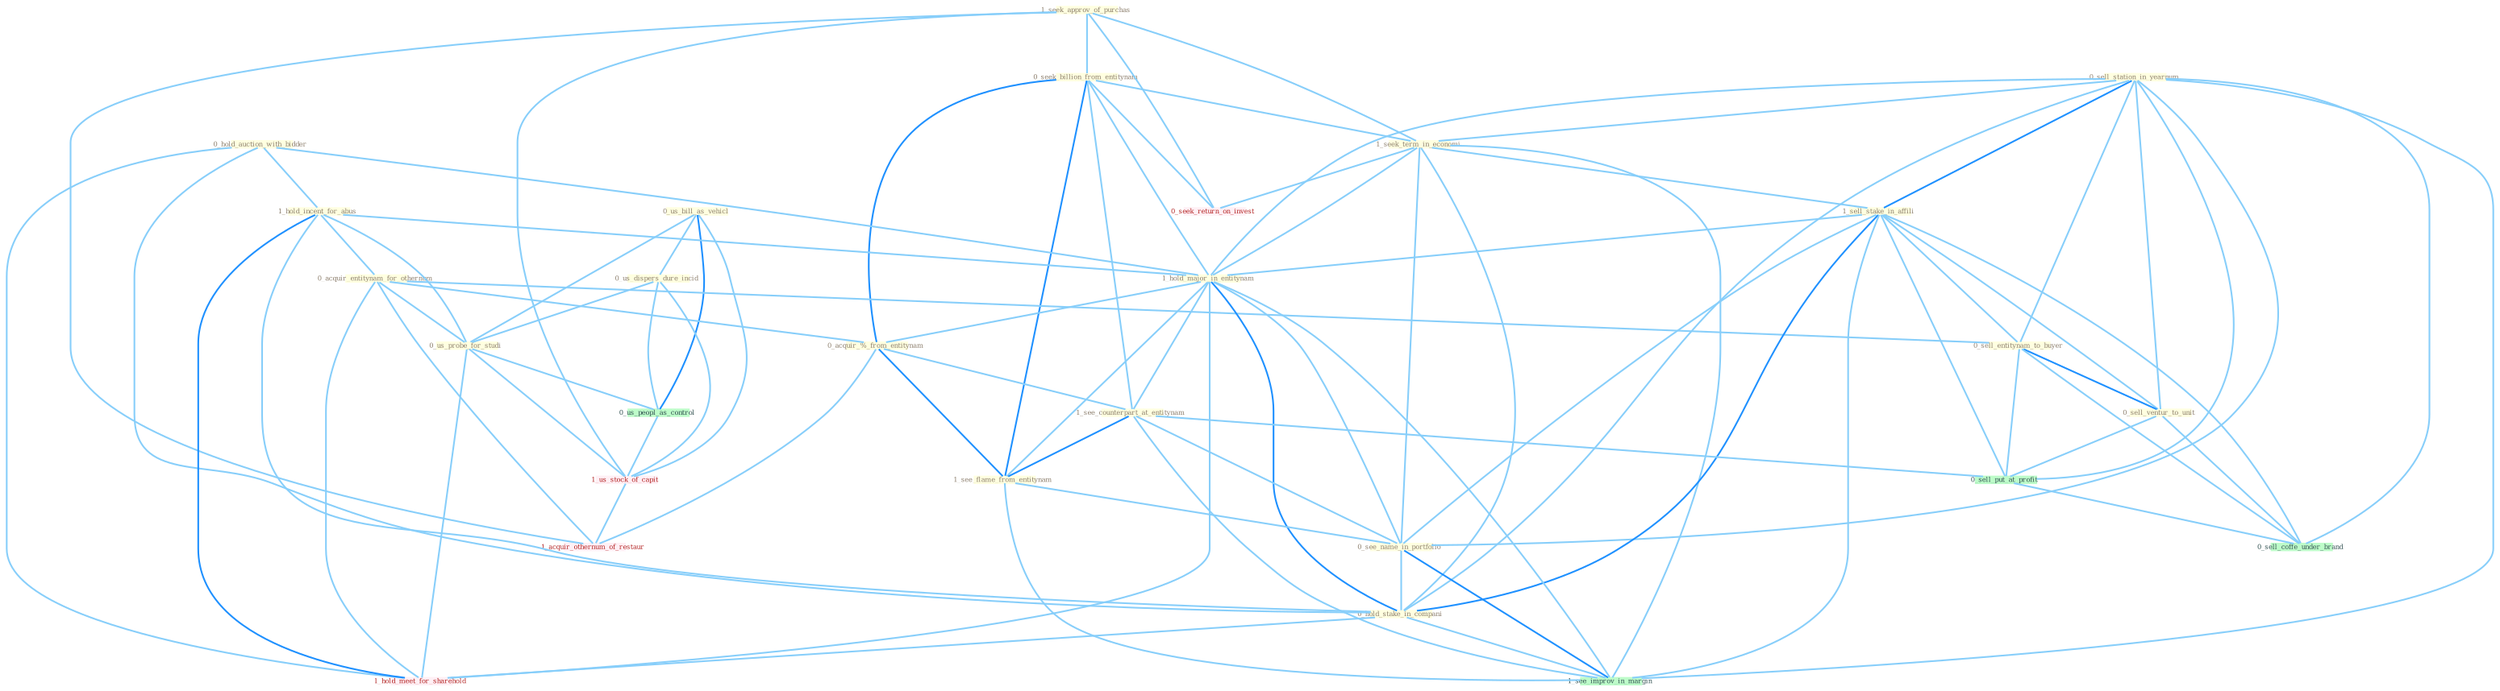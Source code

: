 Graph G{ 
    node
    [shape=polygon,style=filled,width=.5,height=.06,color="#BDFCC9",fixedsize=true,fontsize=4,
    fontcolor="#2f4f4f"];
    {node
    [color="#ffffe0", fontcolor="#8b7d6b"] "1_seek_approv_of_purchas " "0_us_bill_as_vehicl " "0_seek_billion_from_entitynam " "0_sell_station_in_yearnum " "0_hold_auction_with_bidder " "1_hold_incent_for_abus " "1_seek_term_in_economi " "0_acquir_entitynam_for_othernum " "0_us_dispers_dure_incid " "1_sell_stake_in_affili " "1_hold_major_in_entitynam " "0_acquir_%_from_entitynam " "0_us_probe_for_studi " "1_see_counterpart_at_entitynam " "1_see_flame_from_entitynam " "0_see_name_in_portfolio " "0_sell_entitynam_to_buyer " "0_sell_ventur_to_unit " "0_hold_stake_in_compani "}
{node [color="#fff0f5", fontcolor="#b22222"] "0_seek_return_on_invest " "1_us_stock_of_capit " "1_hold_meet_for_sharehold " "1_acquir_othernum_of_restaur "}
edge [color="#B0E2FF"];

	"1_seek_approv_of_purchas " -- "0_seek_billion_from_entitynam " [w="1", color="#87cefa" ];
	"1_seek_approv_of_purchas " -- "1_seek_term_in_economi " [w="1", color="#87cefa" ];
	"1_seek_approv_of_purchas " -- "0_seek_return_on_invest " [w="1", color="#87cefa" ];
	"1_seek_approv_of_purchas " -- "1_us_stock_of_capit " [w="1", color="#87cefa" ];
	"1_seek_approv_of_purchas " -- "1_acquir_othernum_of_restaur " [w="1", color="#87cefa" ];
	"0_us_bill_as_vehicl " -- "0_us_dispers_dure_incid " [w="1", color="#87cefa" ];
	"0_us_bill_as_vehicl " -- "0_us_probe_for_studi " [w="1", color="#87cefa" ];
	"0_us_bill_as_vehicl " -- "0_us_peopl_as_control " [w="2", color="#1e90ff" , len=0.8];
	"0_us_bill_as_vehicl " -- "1_us_stock_of_capit " [w="1", color="#87cefa" ];
	"0_seek_billion_from_entitynam " -- "1_seek_term_in_economi " [w="1", color="#87cefa" ];
	"0_seek_billion_from_entitynam " -- "1_hold_major_in_entitynam " [w="1", color="#87cefa" ];
	"0_seek_billion_from_entitynam " -- "0_acquir_%_from_entitynam " [w="2", color="#1e90ff" , len=0.8];
	"0_seek_billion_from_entitynam " -- "1_see_counterpart_at_entitynam " [w="1", color="#87cefa" ];
	"0_seek_billion_from_entitynam " -- "1_see_flame_from_entitynam " [w="2", color="#1e90ff" , len=0.8];
	"0_seek_billion_from_entitynam " -- "0_seek_return_on_invest " [w="1", color="#87cefa" ];
	"0_sell_station_in_yearnum " -- "1_seek_term_in_economi " [w="1", color="#87cefa" ];
	"0_sell_station_in_yearnum " -- "1_sell_stake_in_affili " [w="2", color="#1e90ff" , len=0.8];
	"0_sell_station_in_yearnum " -- "1_hold_major_in_entitynam " [w="1", color="#87cefa" ];
	"0_sell_station_in_yearnum " -- "0_see_name_in_portfolio " [w="1", color="#87cefa" ];
	"0_sell_station_in_yearnum " -- "0_sell_entitynam_to_buyer " [w="1", color="#87cefa" ];
	"0_sell_station_in_yearnum " -- "0_sell_ventur_to_unit " [w="1", color="#87cefa" ];
	"0_sell_station_in_yearnum " -- "0_hold_stake_in_compani " [w="1", color="#87cefa" ];
	"0_sell_station_in_yearnum " -- "0_sell_put_at_profit " [w="1", color="#87cefa" ];
	"0_sell_station_in_yearnum " -- "1_see_improv_in_margin " [w="1", color="#87cefa" ];
	"0_sell_station_in_yearnum " -- "0_sell_coffe_under_brand " [w="1", color="#87cefa" ];
	"0_hold_auction_with_bidder " -- "1_hold_incent_for_abus " [w="1", color="#87cefa" ];
	"0_hold_auction_with_bidder " -- "1_hold_major_in_entitynam " [w="1", color="#87cefa" ];
	"0_hold_auction_with_bidder " -- "0_hold_stake_in_compani " [w="1", color="#87cefa" ];
	"0_hold_auction_with_bidder " -- "1_hold_meet_for_sharehold " [w="1", color="#87cefa" ];
	"1_hold_incent_for_abus " -- "0_acquir_entitynam_for_othernum " [w="1", color="#87cefa" ];
	"1_hold_incent_for_abus " -- "1_hold_major_in_entitynam " [w="1", color="#87cefa" ];
	"1_hold_incent_for_abus " -- "0_us_probe_for_studi " [w="1", color="#87cefa" ];
	"1_hold_incent_for_abus " -- "0_hold_stake_in_compani " [w="1", color="#87cefa" ];
	"1_hold_incent_for_abus " -- "1_hold_meet_for_sharehold " [w="2", color="#1e90ff" , len=0.8];
	"1_seek_term_in_economi " -- "1_sell_stake_in_affili " [w="1", color="#87cefa" ];
	"1_seek_term_in_economi " -- "1_hold_major_in_entitynam " [w="1", color="#87cefa" ];
	"1_seek_term_in_economi " -- "0_see_name_in_portfolio " [w="1", color="#87cefa" ];
	"1_seek_term_in_economi " -- "0_hold_stake_in_compani " [w="1", color="#87cefa" ];
	"1_seek_term_in_economi " -- "0_seek_return_on_invest " [w="1", color="#87cefa" ];
	"1_seek_term_in_economi " -- "1_see_improv_in_margin " [w="1", color="#87cefa" ];
	"0_acquir_entitynam_for_othernum " -- "0_acquir_%_from_entitynam " [w="1", color="#87cefa" ];
	"0_acquir_entitynam_for_othernum " -- "0_us_probe_for_studi " [w="1", color="#87cefa" ];
	"0_acquir_entitynam_for_othernum " -- "0_sell_entitynam_to_buyer " [w="1", color="#87cefa" ];
	"0_acquir_entitynam_for_othernum " -- "1_hold_meet_for_sharehold " [w="1", color="#87cefa" ];
	"0_acquir_entitynam_for_othernum " -- "1_acquir_othernum_of_restaur " [w="1", color="#87cefa" ];
	"0_us_dispers_dure_incid " -- "0_us_probe_for_studi " [w="1", color="#87cefa" ];
	"0_us_dispers_dure_incid " -- "0_us_peopl_as_control " [w="1", color="#87cefa" ];
	"0_us_dispers_dure_incid " -- "1_us_stock_of_capit " [w="1", color="#87cefa" ];
	"1_sell_stake_in_affili " -- "1_hold_major_in_entitynam " [w="1", color="#87cefa" ];
	"1_sell_stake_in_affili " -- "0_see_name_in_portfolio " [w="1", color="#87cefa" ];
	"1_sell_stake_in_affili " -- "0_sell_entitynam_to_buyer " [w="1", color="#87cefa" ];
	"1_sell_stake_in_affili " -- "0_sell_ventur_to_unit " [w="1", color="#87cefa" ];
	"1_sell_stake_in_affili " -- "0_hold_stake_in_compani " [w="2", color="#1e90ff" , len=0.8];
	"1_sell_stake_in_affili " -- "0_sell_put_at_profit " [w="1", color="#87cefa" ];
	"1_sell_stake_in_affili " -- "1_see_improv_in_margin " [w="1", color="#87cefa" ];
	"1_sell_stake_in_affili " -- "0_sell_coffe_under_brand " [w="1", color="#87cefa" ];
	"1_hold_major_in_entitynam " -- "0_acquir_%_from_entitynam " [w="1", color="#87cefa" ];
	"1_hold_major_in_entitynam " -- "1_see_counterpart_at_entitynam " [w="1", color="#87cefa" ];
	"1_hold_major_in_entitynam " -- "1_see_flame_from_entitynam " [w="1", color="#87cefa" ];
	"1_hold_major_in_entitynam " -- "0_see_name_in_portfolio " [w="1", color="#87cefa" ];
	"1_hold_major_in_entitynam " -- "0_hold_stake_in_compani " [w="2", color="#1e90ff" , len=0.8];
	"1_hold_major_in_entitynam " -- "1_see_improv_in_margin " [w="1", color="#87cefa" ];
	"1_hold_major_in_entitynam " -- "1_hold_meet_for_sharehold " [w="1", color="#87cefa" ];
	"0_acquir_%_from_entitynam " -- "1_see_counterpart_at_entitynam " [w="1", color="#87cefa" ];
	"0_acquir_%_from_entitynam " -- "1_see_flame_from_entitynam " [w="2", color="#1e90ff" , len=0.8];
	"0_acquir_%_from_entitynam " -- "1_acquir_othernum_of_restaur " [w="1", color="#87cefa" ];
	"0_us_probe_for_studi " -- "0_us_peopl_as_control " [w="1", color="#87cefa" ];
	"0_us_probe_for_studi " -- "1_us_stock_of_capit " [w="1", color="#87cefa" ];
	"0_us_probe_for_studi " -- "1_hold_meet_for_sharehold " [w="1", color="#87cefa" ];
	"1_see_counterpart_at_entitynam " -- "1_see_flame_from_entitynam " [w="2", color="#1e90ff" , len=0.8];
	"1_see_counterpart_at_entitynam " -- "0_see_name_in_portfolio " [w="1", color="#87cefa" ];
	"1_see_counterpart_at_entitynam " -- "0_sell_put_at_profit " [w="1", color="#87cefa" ];
	"1_see_counterpart_at_entitynam " -- "1_see_improv_in_margin " [w="1", color="#87cefa" ];
	"1_see_flame_from_entitynam " -- "0_see_name_in_portfolio " [w="1", color="#87cefa" ];
	"1_see_flame_from_entitynam " -- "1_see_improv_in_margin " [w="1", color="#87cefa" ];
	"0_see_name_in_portfolio " -- "0_hold_stake_in_compani " [w="1", color="#87cefa" ];
	"0_see_name_in_portfolio " -- "1_see_improv_in_margin " [w="2", color="#1e90ff" , len=0.8];
	"0_sell_entitynam_to_buyer " -- "0_sell_ventur_to_unit " [w="2", color="#1e90ff" , len=0.8];
	"0_sell_entitynam_to_buyer " -- "0_sell_put_at_profit " [w="1", color="#87cefa" ];
	"0_sell_entitynam_to_buyer " -- "0_sell_coffe_under_brand " [w="1", color="#87cefa" ];
	"0_sell_ventur_to_unit " -- "0_sell_put_at_profit " [w="1", color="#87cefa" ];
	"0_sell_ventur_to_unit " -- "0_sell_coffe_under_brand " [w="1", color="#87cefa" ];
	"0_hold_stake_in_compani " -- "1_see_improv_in_margin " [w="1", color="#87cefa" ];
	"0_hold_stake_in_compani " -- "1_hold_meet_for_sharehold " [w="1", color="#87cefa" ];
	"0_us_peopl_as_control " -- "1_us_stock_of_capit " [w="1", color="#87cefa" ];
	"0_sell_put_at_profit " -- "0_sell_coffe_under_brand " [w="1", color="#87cefa" ];
	"1_us_stock_of_capit " -- "1_acquir_othernum_of_restaur " [w="1", color="#87cefa" ];
}